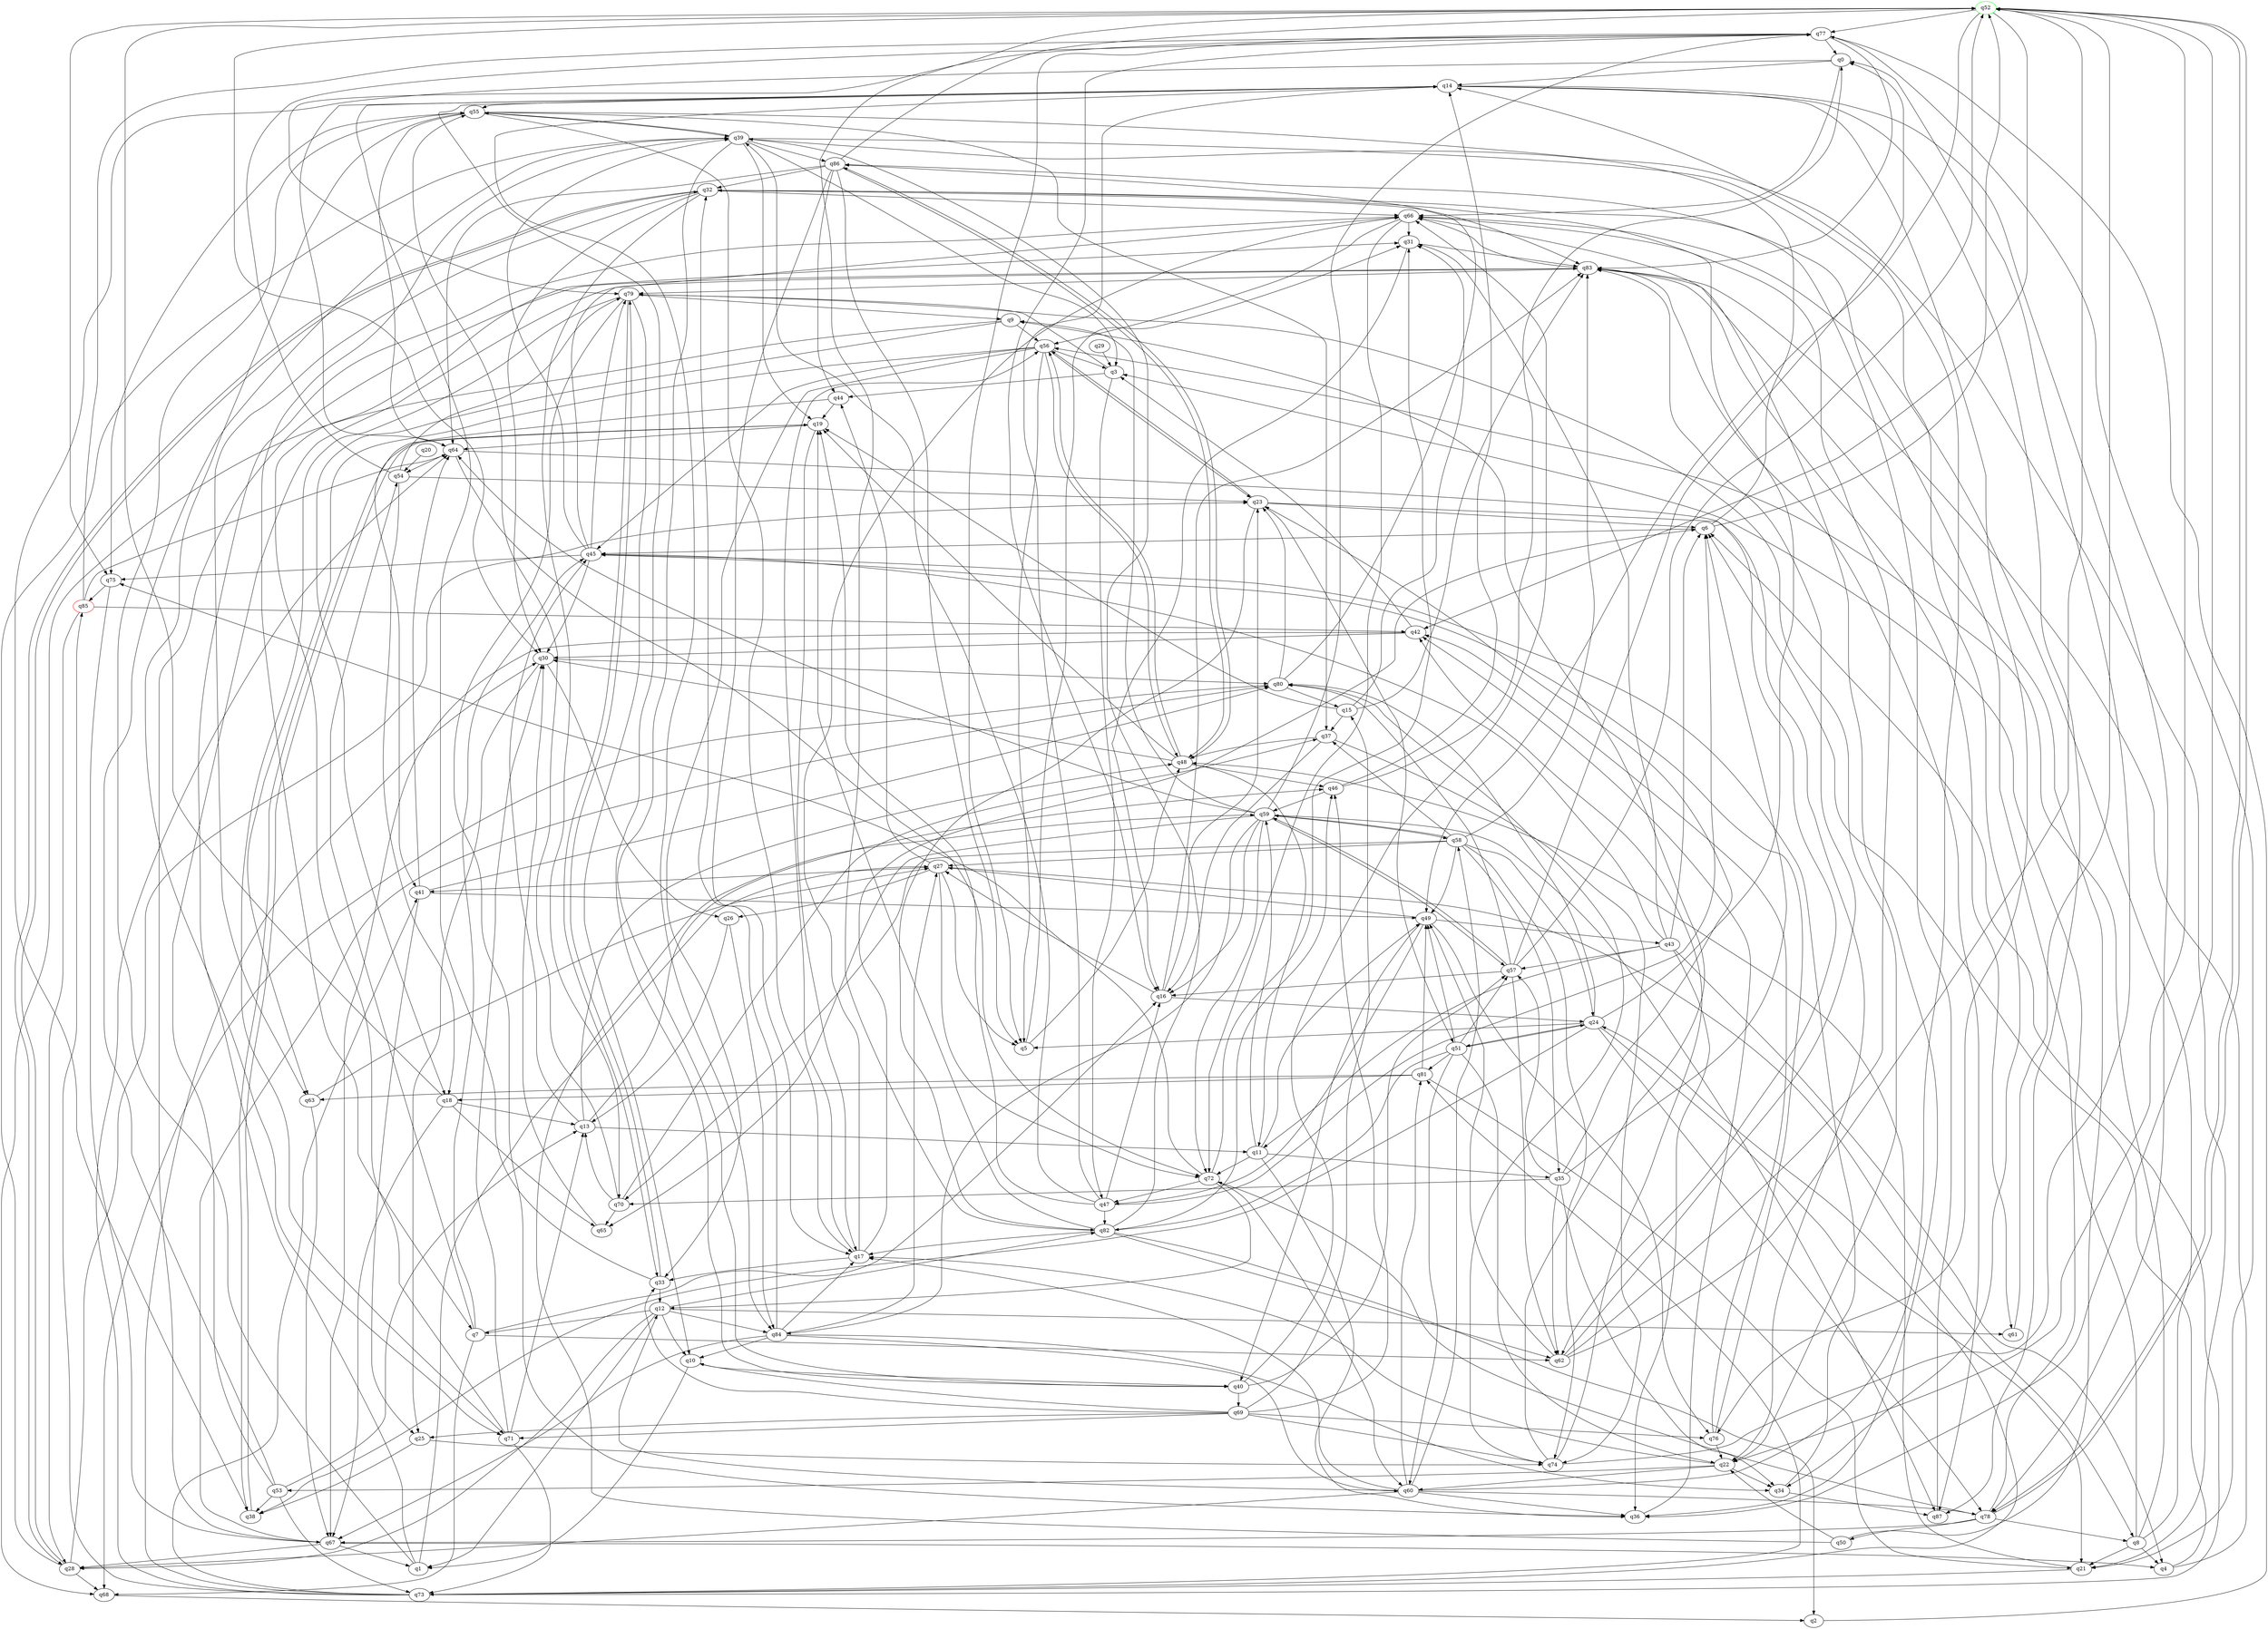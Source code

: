 digraph A{
q52 [initial=1,color=green];
q85 [final=1,color=red];
q0 -> q14;
q0 -> q38;
q0 -> q66;
q1 -> q27;
q1 -> q55;
q1 -> q66;
q2 -> q77;
q3 -> q44;
q3 -> q47;
q3 -> q79;
q4 -> q6;
q4 -> q83;
q5 -> q31;
q5 -> q48;
q6 -> q39;
q6 -> q45;
q6 -> q52;
q7 -> q16;
q7 -> q45;
q7 -> q54;
q7 -> q62;
q7 -> q68;
q8 -> q3;
q8 -> q4;
q8 -> q21;
q8 -> q56;
q8 -> q66;
q9 -> q18;
q9 -> q56;
q9 -> q68;
q10 -> q1;
q10 -> q40;
q11 -> q35;
q11 -> q36;
q11 -> q49;
q11 -> q59;
q11 -> q72;
q12 -> q1;
q12 -> q7;
q12 -> q10;
q12 -> q28;
q12 -> q61;
q12 -> q82;
q12 -> q84;
q13 -> q11;
q13 -> q45;
q13 -> q46;
q13 -> q48;
q14 -> q40;
q14 -> q55;
q14 -> q64;
q14 -> q76;
q14 -> q78;
q14 -> q84;
q14 -> q87;
q15 -> q19;
q15 -> q31;
q15 -> q37;
q15 -> q83;
q16 -> q23;
q16 -> q24;
q16 -> q27;
q16 -> q83;
q17 -> q6;
q17 -> q33;
q17 -> q56;
q17 -> q66;
q18 -> q13;
q18 -> q52;
q18 -> q65;
q18 -> q67;
q19 -> q17;
q19 -> q38;
q19 -> q64;
q20 -> q54;
q21 -> q48;
q21 -> q73;
q22 -> q17;
q22 -> q34;
q22 -> q53;
q22 -> q60;
q23 -> q6;
q23 -> q22;
q23 -> q51;
q23 -> q56;
q23 -> q82;
q24 -> q5;
q24 -> q21;
q24 -> q38;
q24 -> q51;
q24 -> q66;
q24 -> q78;
q24 -> q80;
q25 -> q38;
q25 -> q74;
q26 -> q13;
q26 -> q84;
q27 -> q5;
q27 -> q8;
q27 -> q26;
q27 -> q41;
q27 -> q44;
q27 -> q72;
q28 -> q23;
q28 -> q32;
q28 -> q39;
q28 -> q68;
q29 -> q3;
q30 -> q25;
q30 -> q26;
q30 -> q80;
q31 -> q16;
q31 -> q83;
q32 -> q28;
q32 -> q30;
q32 -> q63;
q32 -> q66;
q32 -> q70;
q32 -> q83;
q33 -> q12;
q33 -> q14;
q33 -> q79;
q34 -> q45;
q34 -> q87;
q35 -> q6;
q35 -> q23;
q35 -> q34;
q35 -> q57;
q35 -> q62;
q35 -> q70;
q36 -> q42;
q37 -> q16;
q37 -> q48;
q37 -> q74;
q38 -> q19;
q39 -> q3;
q39 -> q7;
q39 -> q19;
q39 -> q34;
q39 -> q40;
q39 -> q55;
q39 -> q86;
q40 -> q57;
q40 -> q66;
q40 -> q69;
q41 -> q25;
q41 -> q49;
q41 -> q64;
q41 -> q80;
q42 -> q3;
q42 -> q30;
q42 -> q67;
q43 -> q4;
q43 -> q6;
q43 -> q11;
q43 -> q31;
q43 -> q36;
q43 -> q45;
q43 -> q57;
q44 -> q19;
q44 -> q41;
q45 -> q30;
q45 -> q39;
q45 -> q66;
q45 -> q75;
q45 -> q79;
q46 -> q0;
q46 -> q14;
q46 -> q59;
q47 -> q6;
q47 -> q14;
q47 -> q16;
q47 -> q19;
q47 -> q39;
q47 -> q82;
q48 -> q11;
q48 -> q19;
q48 -> q30;
q48 -> q46;
q48 -> q56;
q48 -> q86;
q49 -> q27;
q49 -> q40;
q49 -> q43;
q49 -> q47;
q49 -> q76;
q50 -> q22;
q50 -> q59;
q50 -> q83;
q51 -> q22;
q51 -> q24;
q51 -> q49;
q51 -> q57;
q51 -> q60;
q51 -> q81;
q51 -> q82;
q52 -> q22;
q52 -> q30;
q52 -> q36;
q52 -> q42;
q52 -> q49;
q52 -> q75;
q52 -> q77;
q52 -> q78;
q53 -> q13;
q53 -> q38;
q53 -> q39;
q53 -> q73;
q53 -> q83;
q54 -> q18;
q54 -> q23;
q54 -> q77;
q54 -> q79;
q55 -> q17;
q55 -> q21;
q55 -> q37;
q55 -> q39;
q55 -> q64;
q55 -> q71;
q55 -> q75;
q56 -> q3;
q56 -> q5;
q56 -> q23;
q56 -> q33;
q56 -> q45;
q56 -> q48;
q56 -> q63;
q57 -> q0;
q57 -> q16;
q57 -> q52;
q57 -> q59;
q57 -> q62;
q57 -> q80;
q58 -> q24;
q58 -> q27;
q58 -> q35;
q58 -> q37;
q58 -> q49;
q58 -> q59;
q58 -> q70;
q58 -> q74;
q58 -> q83;
q59 -> q9;
q59 -> q16;
q59 -> q57;
q59 -> q58;
q59 -> q64;
q59 -> q65;
q59 -> q72;
q59 -> q77;
q59 -> q84;
q59 -> q87;
q60 -> q12;
q60 -> q14;
q60 -> q17;
q60 -> q28;
q60 -> q36;
q60 -> q58;
q60 -> q78;
q60 -> q81;
q61 -> q52;
q62 -> q32;
q62 -> q49;
q62 -> q52;
q62 -> q83;
q63 -> q27;
q63 -> q67;
q64 -> q54;
q64 -> q62;
q64 -> q72;
q65 -> q30;
q66 -> q31;
q66 -> q36;
q66 -> q56;
q66 -> q72;
q67 -> q1;
q67 -> q4;
q67 -> q28;
q67 -> q80;
q67 -> q83;
q68 -> q2;
q69 -> q10;
q69 -> q15;
q69 -> q25;
q69 -> q33;
q69 -> q46;
q69 -> q71;
q69 -> q74;
q69 -> q76;
q70 -> q13;
q70 -> q37;
q70 -> q55;
q70 -> q65;
q71 -> q13;
q71 -> q30;
q71 -> q31;
q71 -> q73;
q72 -> q12;
q72 -> q31;
q72 -> q47;
q72 -> q60;
q72 -> q75;
q73 -> q6;
q73 -> q24;
q73 -> q30;
q73 -> q41;
q73 -> q64;
q73 -> q81;
q73 -> q85;
q74 -> q0;
q74 -> q9;
q74 -> q42;
q75 -> q67;
q75 -> q85;
q76 -> q22;
q76 -> q42;
q76 -> q45;
q77 -> q0;
q77 -> q5;
q77 -> q16;
q77 -> q21;
q77 -> q79;
q77 -> q83;
q78 -> q8;
q78 -> q32;
q78 -> q50;
q78 -> q52;
q78 -> q67;
q78 -> q72;
q79 -> q9;
q79 -> q10;
q79 -> q22;
q79 -> q33;
q79 -> q36;
q79 -> q71;
q80 -> q15;
q80 -> q23;
q80 -> q68;
q80 -> q74;
q80 -> q86;
q81 -> q18;
q81 -> q21;
q81 -> q49;
q81 -> q63;
q82 -> q2;
q82 -> q17;
q82 -> q19;
q82 -> q39;
q82 -> q46;
q82 -> q52;
q82 -> q62;
q83 -> q61;
q83 -> q66;
q83 -> q79;
q83 -> q87;
q84 -> q10;
q84 -> q17;
q84 -> q27;
q84 -> q32;
q84 -> q34;
q84 -> q60;
q84 -> q67;
q85 -> q28;
q85 -> q42;
q85 -> q64;
q85 -> q77;
q86 -> q5;
q86 -> q17;
q86 -> q32;
q86 -> q44;
q86 -> q48;
q86 -> q52;
q86 -> q64;
q87 -> q86;
}